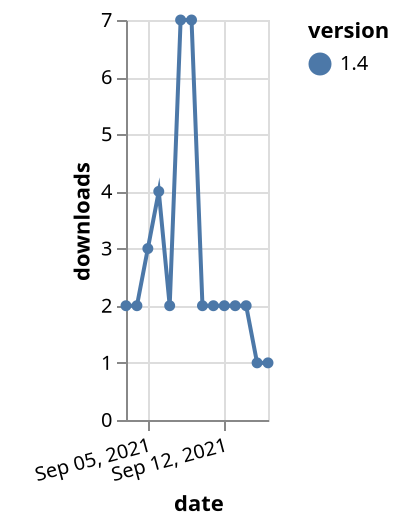 {"$schema": "https://vega.github.io/schema/vega-lite/v5.json", "description": "A simple bar chart with embedded data.", "data": {"values": [{"date": "2021-09-03", "total": 3995, "delta": 2, "version": "1.4"}, {"date": "2021-09-04", "total": 3997, "delta": 2, "version": "1.4"}, {"date": "2021-09-05", "total": 4000, "delta": 3, "version": "1.4"}, {"date": "2021-09-06", "total": 4004, "delta": 4, "version": "1.4"}, {"date": "2021-09-07", "total": 4006, "delta": 2, "version": "1.4"}, {"date": "2021-09-08", "total": 4013, "delta": 7, "version": "1.4"}, {"date": "2021-09-09", "total": 4020, "delta": 7, "version": "1.4"}, {"date": "2021-09-10", "total": 4022, "delta": 2, "version": "1.4"}, {"date": "2021-09-11", "total": 4024, "delta": 2, "version": "1.4"}, {"date": "2021-09-12", "total": 4026, "delta": 2, "version": "1.4"}, {"date": "2021-09-13", "total": 4028, "delta": 2, "version": "1.4"}, {"date": "2021-09-14", "total": 4030, "delta": 2, "version": "1.4"}, {"date": "2021-09-15", "total": 4031, "delta": 1, "version": "1.4"}, {"date": "2021-09-16", "total": 4032, "delta": 1, "version": "1.4"}]}, "width": "container", "mark": {"type": "line", "point": {"filled": true}}, "encoding": {"x": {"field": "date", "type": "temporal", "timeUnit": "yearmonthdate", "title": "date", "axis": {"labelAngle": -15}}, "y": {"field": "delta", "type": "quantitative", "title": "downloads"}, "color": {"field": "version", "type": "nominal"}, "tooltip": {"field": "delta"}}}